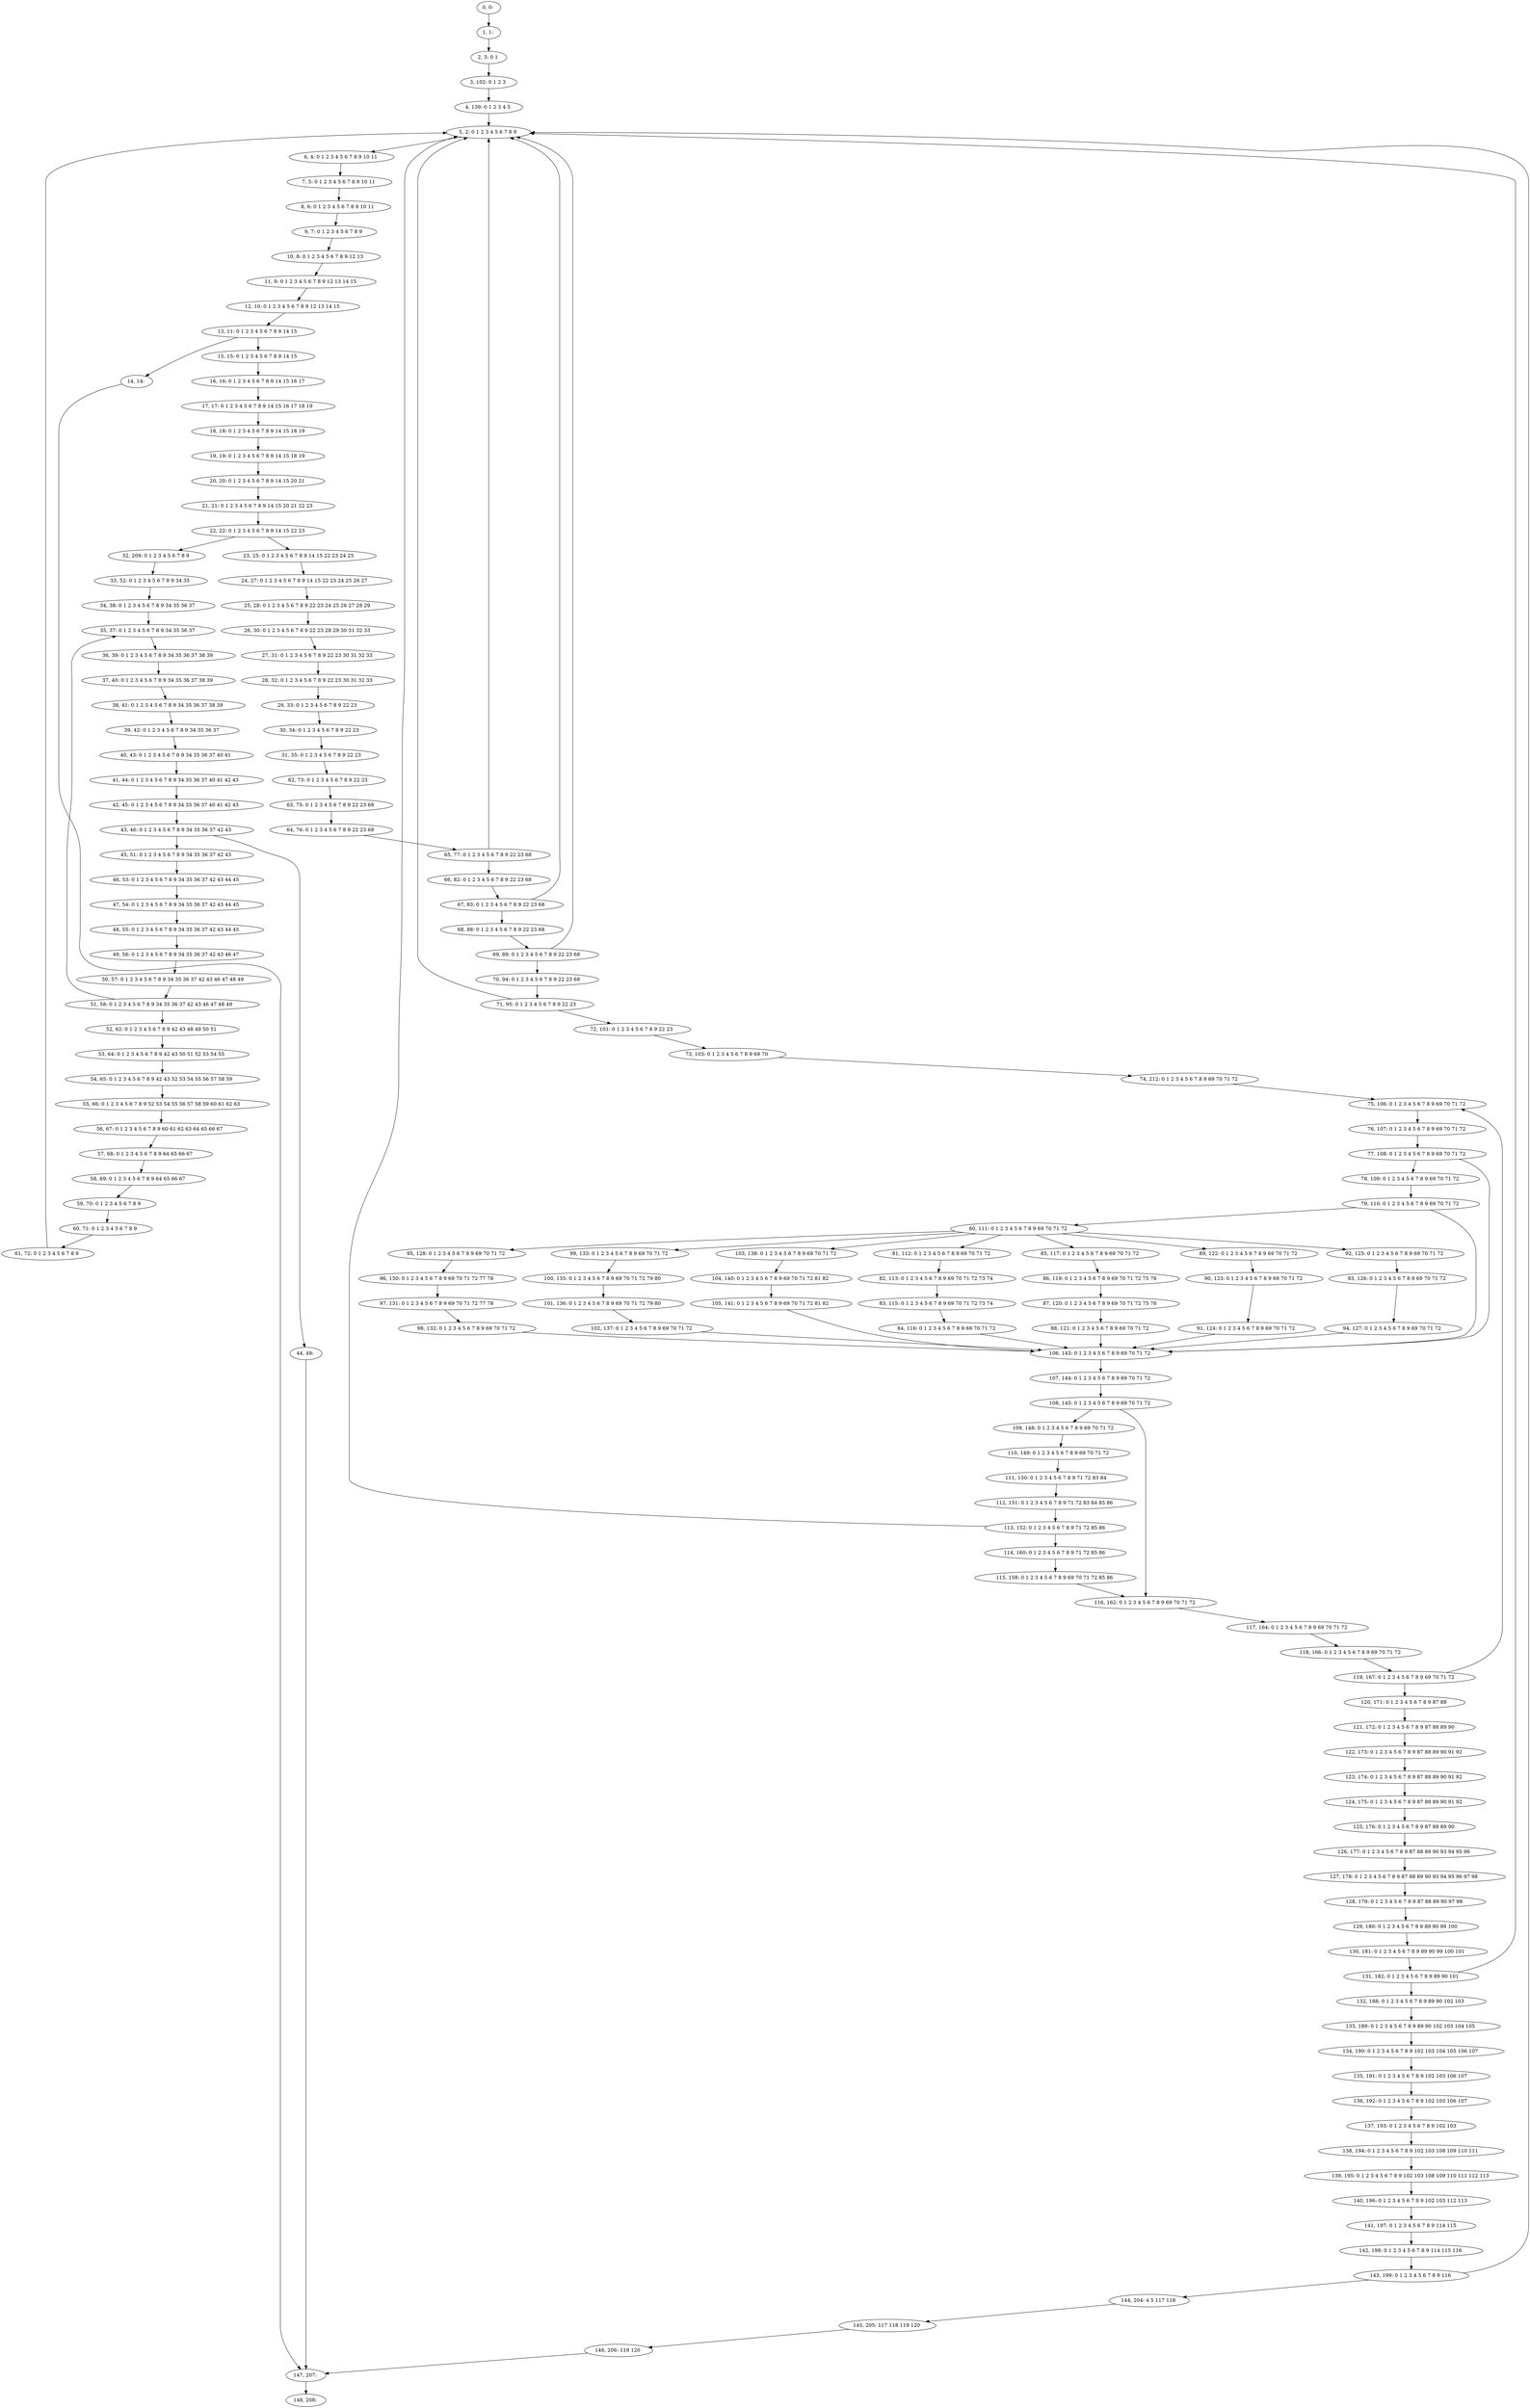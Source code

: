 digraph G {
0[label="0, 0: "];
1[label="1, 1: "];
2[label="2, 3: 0 1 "];
3[label="3, 102: 0 1 2 3 "];
4[label="4, 139: 0 1 2 3 4 5 "];
5[label="5, 2: 0 1 2 3 4 5 6 7 8 9 "];
6[label="6, 4: 0 1 2 3 4 5 6 7 8 9 10 11 "];
7[label="7, 5: 0 1 2 3 4 5 6 7 8 9 10 11 "];
8[label="8, 6: 0 1 2 3 4 5 6 7 8 9 10 11 "];
9[label="9, 7: 0 1 2 3 4 5 6 7 8 9 "];
10[label="10, 8: 0 1 2 3 4 5 6 7 8 9 12 13 "];
11[label="11, 9: 0 1 2 3 4 5 6 7 8 9 12 13 14 15 "];
12[label="12, 10: 0 1 2 3 4 5 6 7 8 9 12 13 14 15 "];
13[label="13, 11: 0 1 2 3 4 5 6 7 8 9 14 15 "];
14[label="14, 14: "];
15[label="15, 15: 0 1 2 3 4 5 6 7 8 9 14 15 "];
16[label="16, 16: 0 1 2 3 4 5 6 7 8 9 14 15 16 17 "];
17[label="17, 17: 0 1 2 3 4 5 6 7 8 9 14 15 16 17 18 19 "];
18[label="18, 18: 0 1 2 3 4 5 6 7 8 9 14 15 18 19 "];
19[label="19, 19: 0 1 2 3 4 5 6 7 8 9 14 15 18 19 "];
20[label="20, 20: 0 1 2 3 4 5 6 7 8 9 14 15 20 21 "];
21[label="21, 21: 0 1 2 3 4 5 6 7 8 9 14 15 20 21 22 23 "];
22[label="22, 22: 0 1 2 3 4 5 6 7 8 9 14 15 22 23 "];
23[label="23, 25: 0 1 2 3 4 5 6 7 8 9 14 15 22 23 24 25 "];
24[label="24, 27: 0 1 2 3 4 5 6 7 8 9 14 15 22 23 24 25 26 27 "];
25[label="25, 28: 0 1 2 3 4 5 6 7 8 9 22 23 24 25 26 27 28 29 "];
26[label="26, 30: 0 1 2 3 4 5 6 7 8 9 22 23 28 29 30 31 32 33 "];
27[label="27, 31: 0 1 2 3 4 5 6 7 8 9 22 23 30 31 32 33 "];
28[label="28, 32: 0 1 2 3 4 5 6 7 8 9 22 23 30 31 32 33 "];
29[label="29, 33: 0 1 2 3 4 5 6 7 8 9 22 23 "];
30[label="30, 34: 0 1 2 3 4 5 6 7 8 9 22 23 "];
31[label="31, 35: 0 1 2 3 4 5 6 7 8 9 22 23 "];
32[label="32, 209: 0 1 2 3 4 5 6 7 8 9 "];
33[label="33, 52: 0 1 2 3 4 5 6 7 8 9 34 35 "];
34[label="34, 38: 0 1 2 3 4 5 6 7 8 9 34 35 36 37 "];
35[label="35, 37: 0 1 2 3 4 5 6 7 8 9 34 35 36 37 "];
36[label="36, 39: 0 1 2 3 4 5 6 7 8 9 34 35 36 37 38 39 "];
37[label="37, 40: 0 1 2 3 4 5 6 7 8 9 34 35 36 37 38 39 "];
38[label="38, 41: 0 1 2 3 4 5 6 7 8 9 34 35 36 37 38 39 "];
39[label="39, 42: 0 1 2 3 4 5 6 7 8 9 34 35 36 37 "];
40[label="40, 43: 0 1 2 3 4 5 6 7 8 9 34 35 36 37 40 41 "];
41[label="41, 44: 0 1 2 3 4 5 6 7 8 9 34 35 36 37 40 41 42 43 "];
42[label="42, 45: 0 1 2 3 4 5 6 7 8 9 34 35 36 37 40 41 42 43 "];
43[label="43, 46: 0 1 2 3 4 5 6 7 8 9 34 35 36 37 42 43 "];
44[label="44, 49: "];
45[label="45, 51: 0 1 2 3 4 5 6 7 8 9 34 35 36 37 42 43 "];
46[label="46, 53: 0 1 2 3 4 5 6 7 8 9 34 35 36 37 42 43 44 45 "];
47[label="47, 54: 0 1 2 3 4 5 6 7 8 9 34 35 36 37 42 43 44 45 "];
48[label="48, 55: 0 1 2 3 4 5 6 7 8 9 34 35 36 37 42 43 44 45 "];
49[label="49, 56: 0 1 2 3 4 5 6 7 8 9 34 35 36 37 42 43 46 47 "];
50[label="50, 57: 0 1 2 3 4 5 6 7 8 9 34 35 36 37 42 43 46 47 48 49 "];
51[label="51, 58: 0 1 2 3 4 5 6 7 8 9 34 35 36 37 42 43 46 47 48 49 "];
52[label="52, 62: 0 1 2 3 4 5 6 7 8 9 42 43 48 49 50 51 "];
53[label="53, 64: 0 1 2 3 4 5 6 7 8 9 42 43 50 51 52 53 54 55 "];
54[label="54, 65: 0 1 2 3 4 5 6 7 8 9 42 43 52 53 54 55 56 57 58 59 "];
55[label="55, 66: 0 1 2 3 4 5 6 7 8 9 52 53 54 55 56 57 58 59 60 61 62 63 "];
56[label="56, 67: 0 1 2 3 4 5 6 7 8 9 60 61 62 63 64 65 66 67 "];
57[label="57, 68: 0 1 2 3 4 5 6 7 8 9 64 65 66 67 "];
58[label="58, 69: 0 1 2 3 4 5 6 7 8 9 64 65 66 67 "];
59[label="59, 70: 0 1 2 3 4 5 6 7 8 9 "];
60[label="60, 71: 0 1 2 3 4 5 6 7 8 9 "];
61[label="61, 72: 0 1 2 3 4 5 6 7 8 9 "];
62[label="62, 73: 0 1 2 3 4 5 6 7 8 9 22 23 "];
63[label="63, 75: 0 1 2 3 4 5 6 7 8 9 22 23 68 "];
64[label="64, 76: 0 1 2 3 4 5 6 7 8 9 22 23 68 "];
65[label="65, 77: 0 1 2 3 4 5 6 7 8 9 22 23 68 "];
66[label="66, 82: 0 1 2 3 4 5 6 7 8 9 22 23 68 "];
67[label="67, 83: 0 1 2 3 4 5 6 7 8 9 22 23 68 "];
68[label="68, 88: 0 1 2 3 4 5 6 7 8 9 22 23 68 "];
69[label="69, 89: 0 1 2 3 4 5 6 7 8 9 22 23 68 "];
70[label="70, 94: 0 1 2 3 4 5 6 7 8 9 22 23 68 "];
71[label="71, 95: 0 1 2 3 4 5 6 7 8 9 22 23 "];
72[label="72, 101: 0 1 2 3 4 5 6 7 8 9 22 23 "];
73[label="73, 103: 0 1 2 3 4 5 6 7 8 9 69 70 "];
74[label="74, 212: 0 1 2 3 4 5 6 7 8 9 69 70 71 72 "];
75[label="75, 106: 0 1 2 3 4 5 6 7 8 9 69 70 71 72 "];
76[label="76, 107: 0 1 2 3 4 5 6 7 8 9 69 70 71 72 "];
77[label="77, 108: 0 1 2 3 4 5 6 7 8 9 69 70 71 72 "];
78[label="78, 109: 0 1 2 3 4 5 6 7 8 9 69 70 71 72 "];
79[label="79, 110: 0 1 2 3 4 5 6 7 8 9 69 70 71 72 "];
80[label="80, 111: 0 1 2 3 4 5 6 7 8 9 69 70 71 72 "];
81[label="81, 112: 0 1 2 3 4 5 6 7 8 9 69 70 71 72 "];
82[label="82, 113: 0 1 2 3 4 5 6 7 8 9 69 70 71 72 73 74 "];
83[label="83, 115: 0 1 2 3 4 5 6 7 8 9 69 70 71 72 73 74 "];
84[label="84, 116: 0 1 2 3 4 5 6 7 8 9 69 70 71 72 "];
85[label="85, 117: 0 1 2 3 4 5 6 7 8 9 69 70 71 72 "];
86[label="86, 119: 0 1 2 3 4 5 6 7 8 9 69 70 71 72 75 76 "];
87[label="87, 120: 0 1 2 3 4 5 6 7 8 9 69 70 71 72 75 76 "];
88[label="88, 121: 0 1 2 3 4 5 6 7 8 9 69 70 71 72 "];
89[label="89, 122: 0 1 2 3 4 5 6 7 8 9 69 70 71 72 "];
90[label="90, 123: 0 1 2 3 4 5 6 7 8 9 69 70 71 72 "];
91[label="91, 124: 0 1 2 3 4 5 6 7 8 9 69 70 71 72 "];
92[label="92, 125: 0 1 2 3 4 5 6 7 8 9 69 70 71 72 "];
93[label="93, 126: 0 1 2 3 4 5 6 7 8 9 69 70 71 72 "];
94[label="94, 127: 0 1 2 3 4 5 6 7 8 9 69 70 71 72 "];
95[label="95, 128: 0 1 2 3 4 5 6 7 8 9 69 70 71 72 "];
96[label="96, 130: 0 1 2 3 4 5 6 7 8 9 69 70 71 72 77 78 "];
97[label="97, 131: 0 1 2 3 4 5 6 7 8 9 69 70 71 72 77 78 "];
98[label="98, 132: 0 1 2 3 4 5 6 7 8 9 69 70 71 72 "];
99[label="99, 133: 0 1 2 3 4 5 6 7 8 9 69 70 71 72 "];
100[label="100, 135: 0 1 2 3 4 5 6 7 8 9 69 70 71 72 79 80 "];
101[label="101, 136: 0 1 2 3 4 5 6 7 8 9 69 70 71 72 79 80 "];
102[label="102, 137: 0 1 2 3 4 5 6 7 8 9 69 70 71 72 "];
103[label="103, 138: 0 1 2 3 4 5 6 7 8 9 69 70 71 72 "];
104[label="104, 140: 0 1 2 3 4 5 6 7 8 9 69 70 71 72 81 82 "];
105[label="105, 141: 0 1 2 3 4 5 6 7 8 9 69 70 71 72 81 82 "];
106[label="106, 143: 0 1 2 3 4 5 6 7 8 9 69 70 71 72 "];
107[label="107, 144: 0 1 2 3 4 5 6 7 8 9 69 70 71 72 "];
108[label="108, 145: 0 1 2 3 4 5 6 7 8 9 69 70 71 72 "];
109[label="109, 148: 0 1 2 3 4 5 6 7 8 9 69 70 71 72 "];
110[label="110, 149: 0 1 2 3 4 5 6 7 8 9 69 70 71 72 "];
111[label="111, 150: 0 1 2 3 4 5 6 7 8 9 71 72 83 84 "];
112[label="112, 151: 0 1 2 3 4 5 6 7 8 9 71 72 83 84 85 86 "];
113[label="113, 152: 0 1 2 3 4 5 6 7 8 9 71 72 85 86 "];
114[label="114, 160: 0 1 2 3 4 5 6 7 8 9 71 72 85 86 "];
115[label="115, 158: 0 1 2 3 4 5 6 7 8 9 69 70 71 72 85 86 "];
116[label="116, 162: 0 1 2 3 4 5 6 7 8 9 69 70 71 72 "];
117[label="117, 164: 0 1 2 3 4 5 6 7 8 9 69 70 71 72 "];
118[label="118, 166: 0 1 2 3 4 5 6 7 8 9 69 70 71 72 "];
119[label="119, 167: 0 1 2 3 4 5 6 7 8 9 69 70 71 72 "];
120[label="120, 171: 0 1 2 3 4 5 6 7 8 9 87 88 "];
121[label="121, 172: 0 1 2 3 4 5 6 7 8 9 87 88 89 90 "];
122[label="122, 173: 0 1 2 3 4 5 6 7 8 9 87 88 89 90 91 92 "];
123[label="123, 174: 0 1 2 3 4 5 6 7 8 9 87 88 89 90 91 92 "];
124[label="124, 175: 0 1 2 3 4 5 6 7 8 9 87 88 89 90 91 92 "];
125[label="125, 176: 0 1 2 3 4 5 6 7 8 9 87 88 89 90 "];
126[label="126, 177: 0 1 2 3 4 5 6 7 8 9 87 88 89 90 93 94 95 96 "];
127[label="127, 178: 0 1 2 3 4 5 6 7 8 9 87 88 89 90 93 94 95 96 97 98 "];
128[label="128, 179: 0 1 2 3 4 5 6 7 8 9 87 88 89 90 97 98 "];
129[label="129, 180: 0 1 2 3 4 5 6 7 8 9 89 90 99 100 "];
130[label="130, 181: 0 1 2 3 4 5 6 7 8 9 89 90 99 100 101 "];
131[label="131, 182: 0 1 2 3 4 5 6 7 8 9 89 90 101 "];
132[label="132, 188: 0 1 2 3 4 5 6 7 8 9 89 90 102 103 "];
133[label="133, 189: 0 1 2 3 4 5 6 7 8 9 89 90 102 103 104 105 "];
134[label="134, 190: 0 1 2 3 4 5 6 7 8 9 102 103 104 105 106 107 "];
135[label="135, 191: 0 1 2 3 4 5 6 7 8 9 102 103 106 107 "];
136[label="136, 192: 0 1 2 3 4 5 6 7 8 9 102 103 106 107 "];
137[label="137, 193: 0 1 2 3 4 5 6 7 8 9 102 103 "];
138[label="138, 194: 0 1 2 3 4 5 6 7 8 9 102 103 108 109 110 111 "];
139[label="139, 195: 0 1 2 3 4 5 6 7 8 9 102 103 108 109 110 111 112 113 "];
140[label="140, 196: 0 1 2 3 4 5 6 7 8 9 102 103 112 113 "];
141[label="141, 197: 0 1 2 3 4 5 6 7 8 9 114 115 "];
142[label="142, 198: 0 1 2 3 4 5 6 7 8 9 114 115 116 "];
143[label="143, 199: 0 1 2 3 4 5 6 7 8 9 116 "];
144[label="144, 204: 4 5 117 118 "];
145[label="145, 205: 117 118 119 120 "];
146[label="146, 206: 119 120 "];
147[label="147, 207: "];
148[label="148, 208: "];
0->1 ;
1->2 ;
2->3 ;
3->4 ;
4->5 ;
5->6 ;
6->7 ;
7->8 ;
8->9 ;
9->10 ;
10->11 ;
11->12 ;
12->13 ;
13->14 ;
13->15 ;
14->147 ;
15->16 ;
16->17 ;
17->18 ;
18->19 ;
19->20 ;
20->21 ;
21->22 ;
22->23 ;
22->32 ;
23->24 ;
24->25 ;
25->26 ;
26->27 ;
27->28 ;
28->29 ;
29->30 ;
30->31 ;
31->62 ;
32->33 ;
33->34 ;
34->35 ;
35->36 ;
36->37 ;
37->38 ;
38->39 ;
39->40 ;
40->41 ;
41->42 ;
42->43 ;
43->44 ;
43->45 ;
44->147 ;
45->46 ;
46->47 ;
47->48 ;
48->49 ;
49->50 ;
50->51 ;
51->52 ;
51->35 ;
52->53 ;
53->54 ;
54->55 ;
55->56 ;
56->57 ;
57->58 ;
58->59 ;
59->60 ;
60->61 ;
61->5 ;
62->63 ;
63->64 ;
64->65 ;
65->66 ;
65->5 ;
66->67 ;
67->68 ;
67->5 ;
68->69 ;
69->70 ;
69->5 ;
70->71 ;
71->72 ;
71->5 ;
72->73 ;
73->74 ;
74->75 ;
75->76 ;
76->77 ;
77->78 ;
77->106 ;
78->79 ;
79->80 ;
79->106 ;
80->81 ;
80->85 ;
80->89 ;
80->92 ;
80->95 ;
80->99 ;
80->103 ;
81->82 ;
82->83 ;
83->84 ;
84->106 ;
85->86 ;
86->87 ;
87->88 ;
88->106 ;
89->90 ;
90->91 ;
91->106 ;
92->93 ;
93->94 ;
94->106 ;
95->96 ;
96->97 ;
97->98 ;
98->106 ;
99->100 ;
100->101 ;
101->102 ;
102->106 ;
103->104 ;
104->105 ;
105->106 ;
106->107 ;
107->108 ;
108->109 ;
108->116 ;
109->110 ;
110->111 ;
111->112 ;
112->113 ;
113->114 ;
113->5 ;
114->115 ;
115->116 ;
116->117 ;
117->118 ;
118->119 ;
119->120 ;
119->75 ;
120->121 ;
121->122 ;
122->123 ;
123->124 ;
124->125 ;
125->126 ;
126->127 ;
127->128 ;
128->129 ;
129->130 ;
130->131 ;
131->132 ;
131->5 ;
132->133 ;
133->134 ;
134->135 ;
135->136 ;
136->137 ;
137->138 ;
138->139 ;
139->140 ;
140->141 ;
141->142 ;
142->143 ;
143->144 ;
143->5 ;
144->145 ;
145->146 ;
146->147 ;
147->148 ;
}
